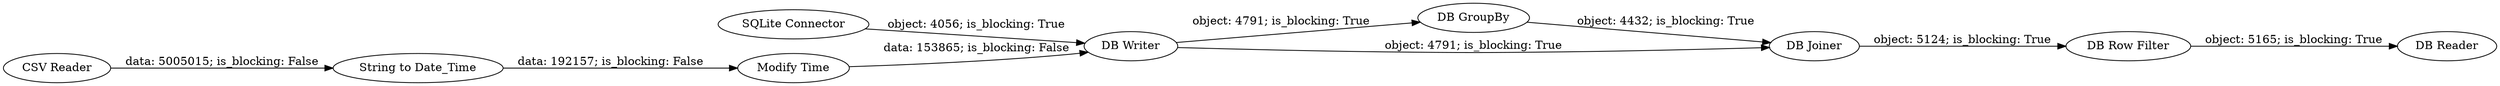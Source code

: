 digraph {
	"-3948420084424809612_16" [label="String to Date_Time"]
	"165406580016834591_42" [label="DB GroupBy"]
	"-3948420084424809612_36" [label="Modify Time"]
	"165406580016834591_45" [label="DB Reader"]
	"165406580016834591_40" [label="SQLite Connector"]
	"165406580016834591_43" [label="DB Joiner"]
	"-3948420084424809612_37" [label="CSV Reader"]
	"165406580016834591_41" [label="DB Writer"]
	"165406580016834591_44" [label="DB Row Filter"]
	"165406580016834591_42" -> "165406580016834591_43" [label="object: 4432; is_blocking: True"]
	"165406580016834591_44" -> "165406580016834591_45" [label="object: 5165; is_blocking: True"]
	"-3948420084424809612_37" -> "-3948420084424809612_16" [label="data: 5005015; is_blocking: False"]
	"165406580016834591_41" -> "165406580016834591_43" [label="object: 4791; is_blocking: True"]
	"165406580016834591_43" -> "165406580016834591_44" [label="object: 5124; is_blocking: True"]
	"-3948420084424809612_36" -> "165406580016834591_41" [label="data: 153865; is_blocking: False"]
	"-3948420084424809612_16" -> "-3948420084424809612_36" [label="data: 192157; is_blocking: False"]
	"165406580016834591_41" -> "165406580016834591_42" [label="object: 4791; is_blocking: True"]
	"165406580016834591_40" -> "165406580016834591_41" [label="object: 4056; is_blocking: True"]
	rankdir=LR
}
